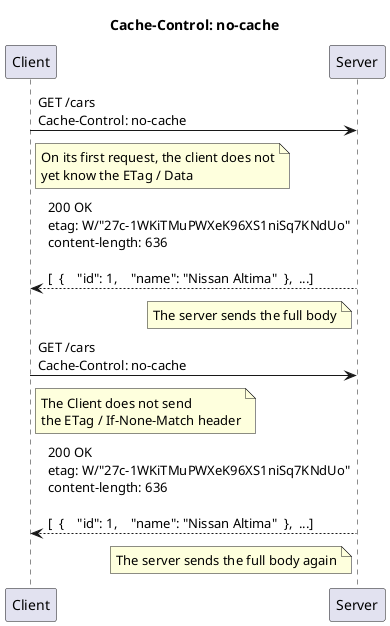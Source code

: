 @startuml nocache
title "Cache-Control: no-cache"
participant "Client" as Client
participant "Server" as Server


Client -> Server: \
GET /cars \n\
Cache-Control: no-cache

note right of Client
    On its first request, the client does not
    yet know the ETag / Data
end note

Server --> Client: \
200 OK\n\
etag: W/"27c-1WKiTMuPWXeK96XS1niSq7KNdUo"\n\
content-length: 636\n\
\n\
[\
  {\
    "id": 1,\
    "name": "Nissan Altima"\
  },\
  ...\
]

note left of Server
  The server sends the full body
end note

Client -> Server: \
GET /cars \n\
Cache-Control: no-cache

note right of Client
    The Client does not send
    the ETag / If-None-Match header
end note

Server --> Client: \
200 OK\n\
etag: W/"27c-1WKiTMuPWXeK96XS1niSq7KNdUo"\n\
content-length: 636\n\
\n\
[\
  {\
    "id": 1,\
    "name": "Nissan Altima"\
  },\
  ...\
]

note left of Server
  The server sends the full body again
end note

@enduml
